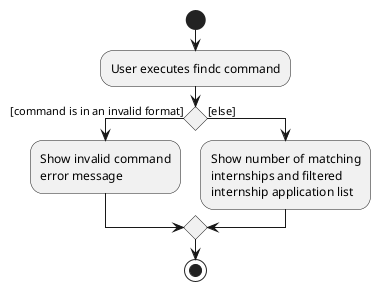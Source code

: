 @startuml
start
:User executes findc command;

'Since the beta syntax does not support placing the condition outside the
'diamond we place it as the true branch instead.

if () then ([command is in an invalid format])
    :Show invalid command
    error message;

else ([else])
    :Show number of matching
    internships and filtered
    internship application list;
endif
stop
@enduml
